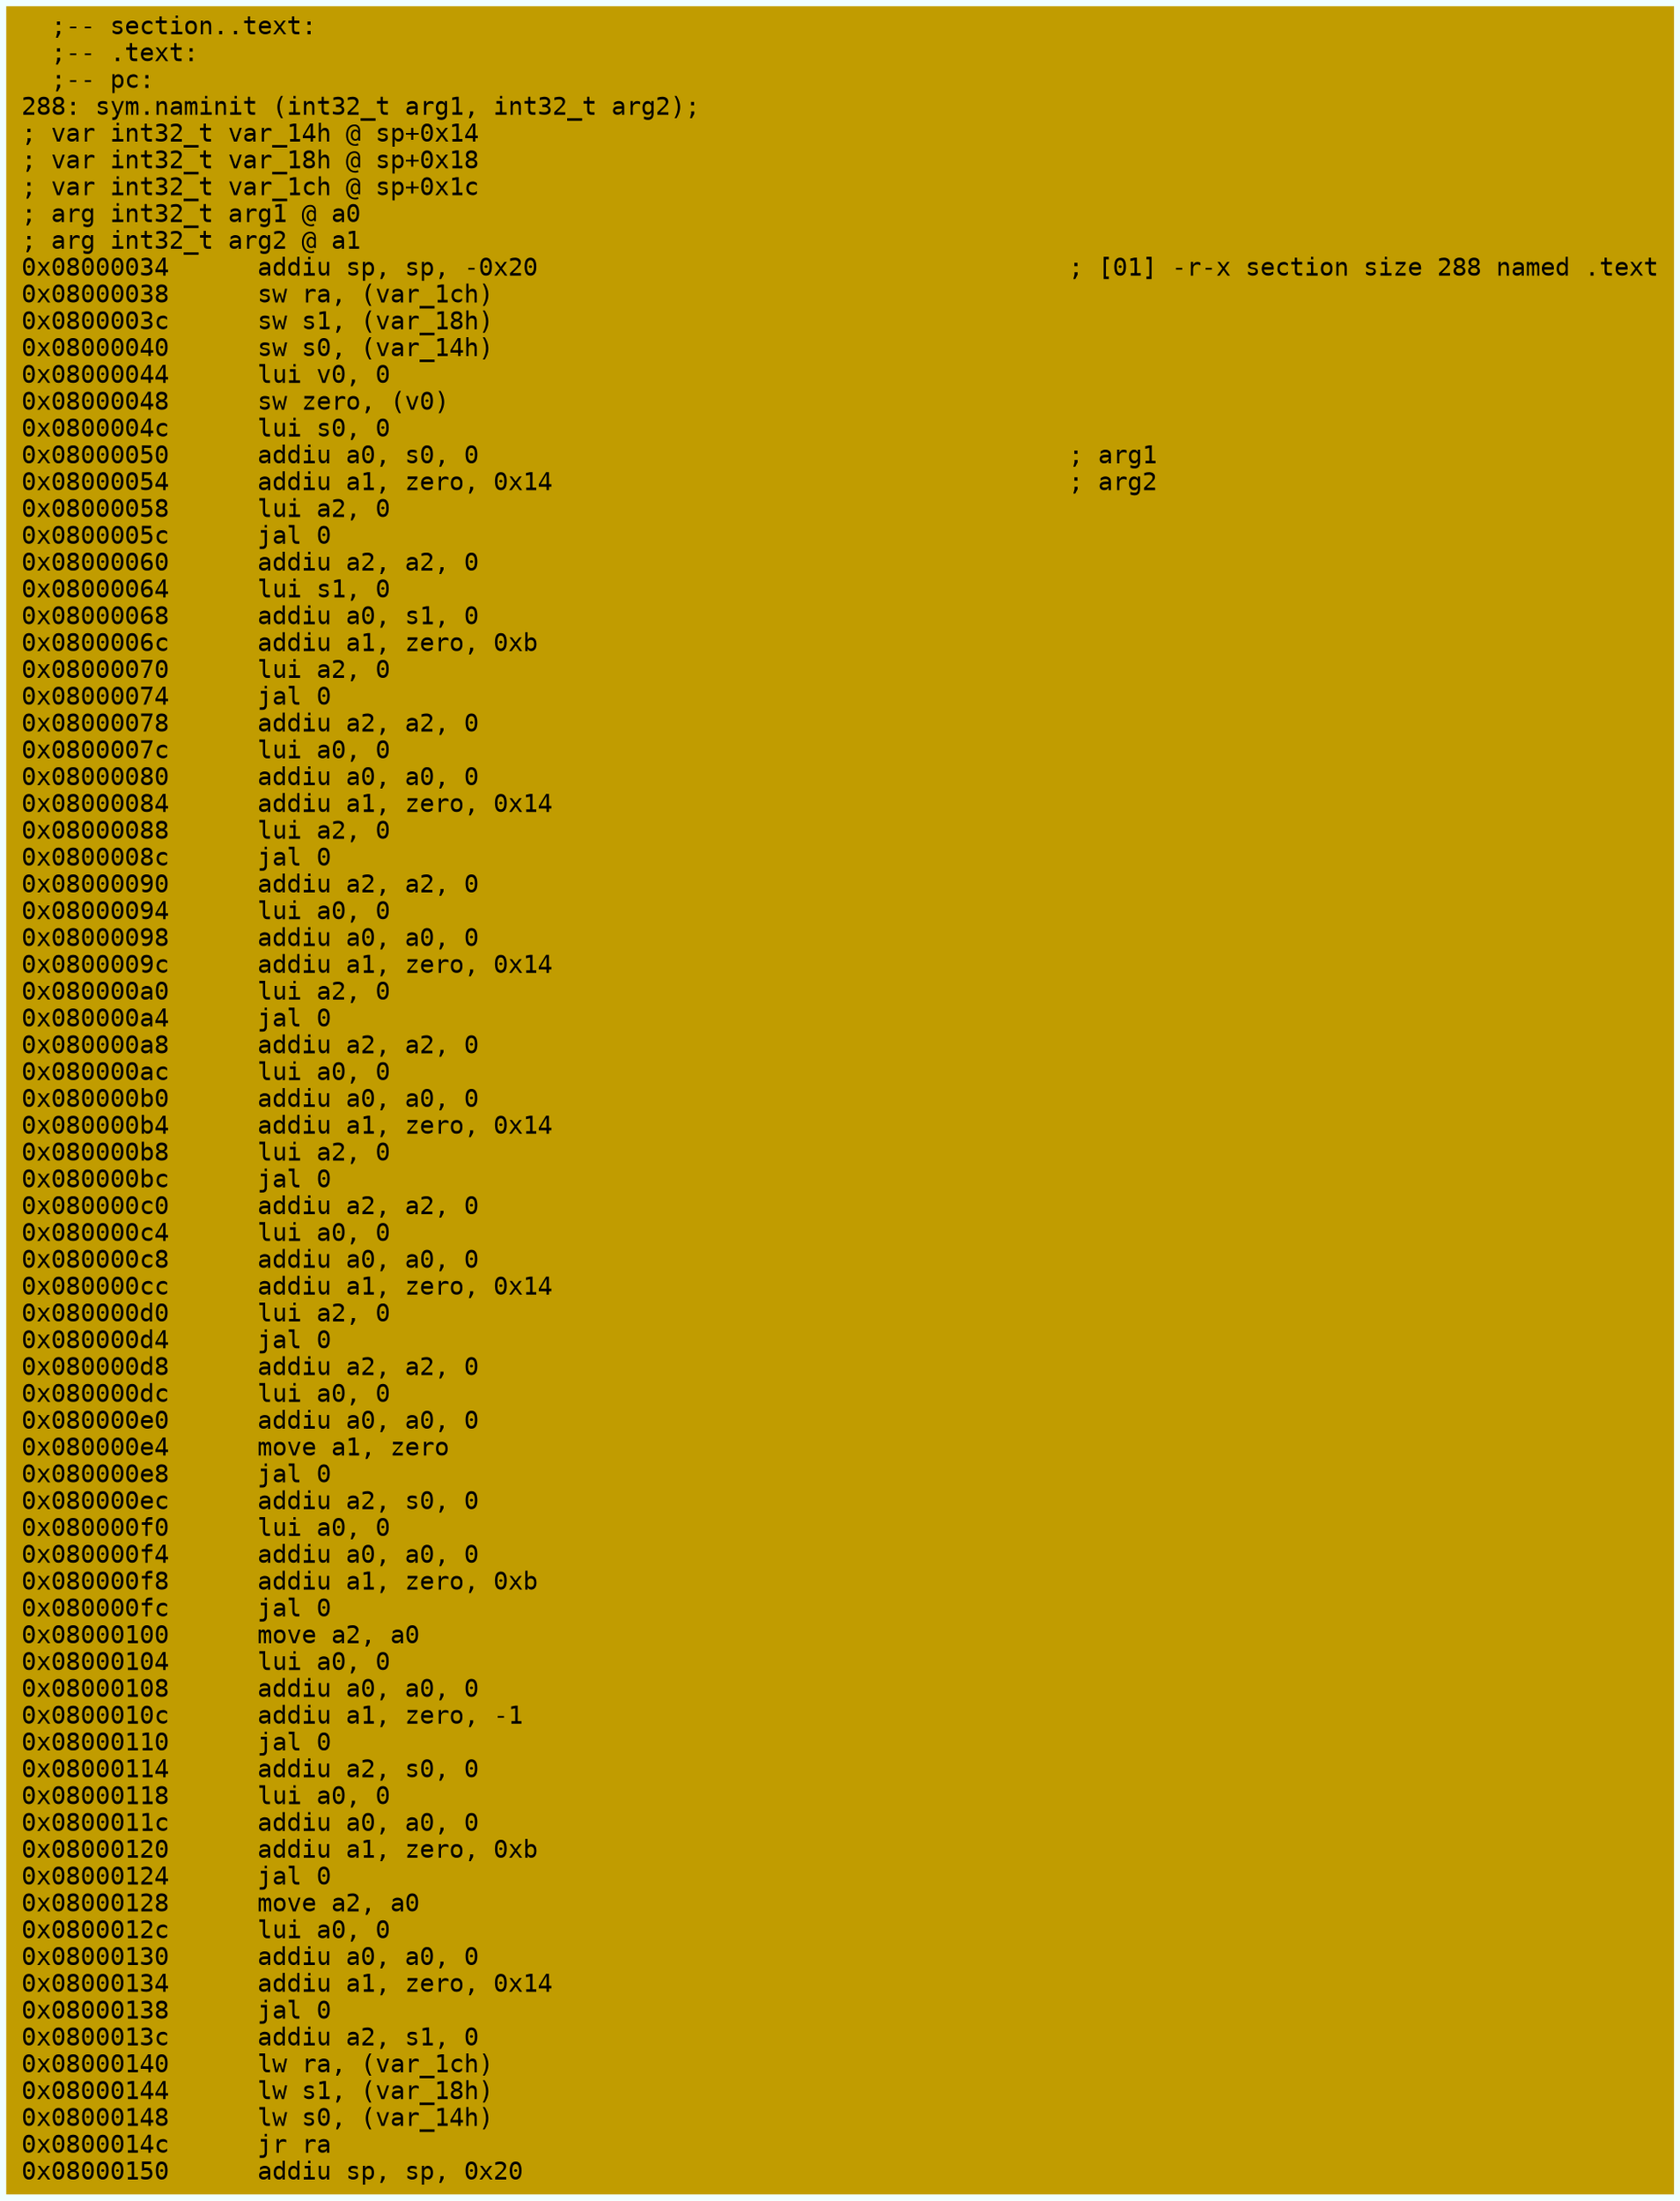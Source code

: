 digraph code {
	graph [bgcolor=azure fontsize=8 fontname="Courier" splines="ortho"];
	node [fillcolor=gray style=filled shape=box];
	edge [arrowhead="normal"];
	"0x08000034" [URL="sym.naminit/0x08000034", fillcolor="#c19c00",color="#c19c00", fontname="Courier",label="  ;-- section..text:\l  ;-- .text:\l  ;-- pc:\l288: sym.naminit (int32_t arg1, int32_t arg2);\l; var int32_t var_14h @ sp+0x14\l; var int32_t var_18h @ sp+0x18\l; var int32_t var_1ch @ sp+0x1c\l; arg int32_t arg1 @ a0\l; arg int32_t arg2 @ a1\l0x08000034      addiu sp, sp, -0x20                                    ; [01] -r-x section size 288 named .text\l0x08000038      sw ra, (var_1ch)\l0x0800003c      sw s1, (var_18h)\l0x08000040      sw s0, (var_14h)\l0x08000044      lui v0, 0\l0x08000048      sw zero, (v0)\l0x0800004c      lui s0, 0\l0x08000050      addiu a0, s0, 0                                        ; arg1\l0x08000054      addiu a1, zero, 0x14                                   ; arg2\l0x08000058      lui a2, 0\l0x0800005c      jal 0\l0x08000060      addiu a2, a2, 0\l0x08000064      lui s1, 0\l0x08000068      addiu a0, s1, 0\l0x0800006c      addiu a1, zero, 0xb\l0x08000070      lui a2, 0\l0x08000074      jal 0\l0x08000078      addiu a2, a2, 0\l0x0800007c      lui a0, 0\l0x08000080      addiu a0, a0, 0\l0x08000084      addiu a1, zero, 0x14\l0x08000088      lui a2, 0\l0x0800008c      jal 0\l0x08000090      addiu a2, a2, 0\l0x08000094      lui a0, 0\l0x08000098      addiu a0, a0, 0\l0x0800009c      addiu a1, zero, 0x14\l0x080000a0      lui a2, 0\l0x080000a4      jal 0\l0x080000a8      addiu a2, a2, 0\l0x080000ac      lui a0, 0\l0x080000b0      addiu a0, a0, 0\l0x080000b4      addiu a1, zero, 0x14\l0x080000b8      lui a2, 0\l0x080000bc      jal 0\l0x080000c0      addiu a2, a2, 0\l0x080000c4      lui a0, 0\l0x080000c8      addiu a0, a0, 0\l0x080000cc      addiu a1, zero, 0x14\l0x080000d0      lui a2, 0\l0x080000d4      jal 0\l0x080000d8      addiu a2, a2, 0\l0x080000dc      lui a0, 0\l0x080000e0      addiu a0, a0, 0\l0x080000e4      move a1, zero\l0x080000e8      jal 0\l0x080000ec      addiu a2, s0, 0\l0x080000f0      lui a0, 0\l0x080000f4      addiu a0, a0, 0\l0x080000f8      addiu a1, zero, 0xb\l0x080000fc      jal 0\l0x08000100      move a2, a0\l0x08000104      lui a0, 0\l0x08000108      addiu a0, a0, 0\l0x0800010c      addiu a1, zero, -1\l0x08000110      jal 0\l0x08000114      addiu a2, s0, 0\l0x08000118      lui a0, 0\l0x0800011c      addiu a0, a0, 0\l0x08000120      addiu a1, zero, 0xb\l0x08000124      jal 0\l0x08000128      move a2, a0\l0x0800012c      lui a0, 0\l0x08000130      addiu a0, a0, 0\l0x08000134      addiu a1, zero, 0x14\l0x08000138      jal 0\l0x0800013c      addiu a2, s1, 0\l0x08000140      lw ra, (var_1ch)\l0x08000144      lw s1, (var_18h)\l0x08000148      lw s0, (var_14h)\l0x0800014c      jr ra\l0x08000150      addiu sp, sp, 0x20\l"]
}
